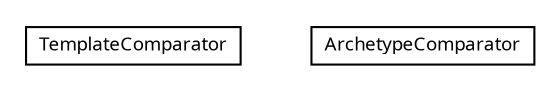 #!/usr/local/bin/dot
#
# Class diagram 
# Generated by UMLGraph version R5_6 (http://www.umlgraph.org/)
#

digraph G {
	edge [fontname="Trebuchet MS",fontsize=10,labelfontname="Trebuchet MS",labelfontsize=10];
	node [fontname="Trebuchet MS",fontsize=10,shape=plaintext];
	nodesep=0.25;
	ranksep=0.5;
	// se.cambio.cds.openehr.view.comparators.TemplateComparator
	c49657 [label=<<table title="se.cambio.cds.openehr.view.comparators.TemplateComparator" border="0" cellborder="1" cellspacing="0" cellpadding="2" port="p" href="./TemplateComparator.html">
		<tr><td><table border="0" cellspacing="0" cellpadding="1">
<tr><td align="center" balign="center"><font face="Trebuchet MS"> TemplateComparator </font></td></tr>
		</table></td></tr>
		</table>>, URL="./TemplateComparator.html", fontname="Trebuchet MS", fontcolor="black", fontsize=9.0];
	// se.cambio.cds.openehr.view.comparators.ArchetypeComparator
	c49658 [label=<<table title="se.cambio.cds.openehr.view.comparators.ArchetypeComparator" border="0" cellborder="1" cellspacing="0" cellpadding="2" port="p" href="./ArchetypeComparator.html">
		<tr><td><table border="0" cellspacing="0" cellpadding="1">
<tr><td align="center" balign="center"><font face="Trebuchet MS"> ArchetypeComparator </font></td></tr>
		</table></td></tr>
		</table>>, URL="./ArchetypeComparator.html", fontname="Trebuchet MS", fontcolor="black", fontsize=9.0];
}

